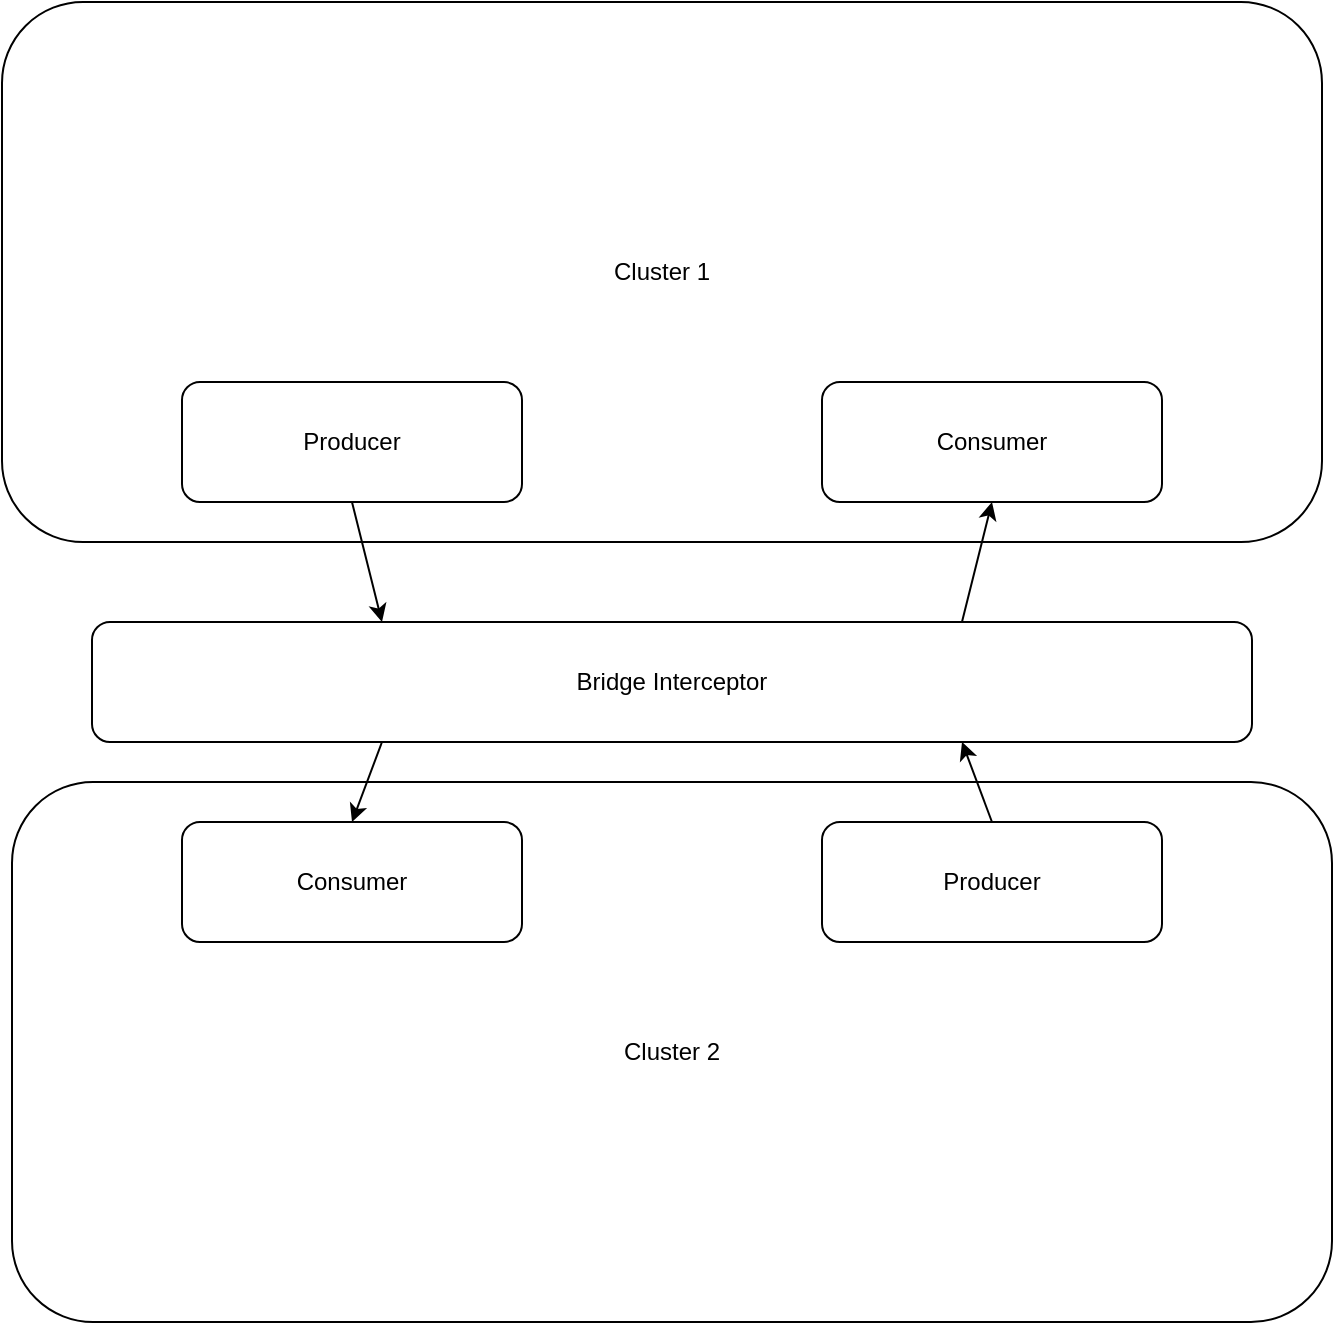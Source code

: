 <mxfile version="16.2.1" type="github"><diagram id="oboEeB2ZAiel5B7vhibJ" name="Page-1"><mxGraphModel dx="1234" dy="791" grid="1" gridSize="10" guides="1" tooltips="1" connect="1" arrows="1" fold="1" page="1" pageScale="1" pageWidth="850" pageHeight="1100" math="0" shadow="0"><root><mxCell id="0"/><mxCell id="1" parent="0"/><mxCell id="rVWjAJIjlMf2q0YCCjkN-3" value="Cluster 1" style="rounded=1;whiteSpace=wrap;html=1;" vertex="1" parent="1"><mxGeometry x="90" y="70" width="660" height="270" as="geometry"/></mxCell><mxCell id="rVWjAJIjlMf2q0YCCjkN-4" value="Cluster 2" style="rounded=1;whiteSpace=wrap;html=1;" vertex="1" parent="1"><mxGeometry x="95" y="460" width="660" height="270" as="geometry"/></mxCell><mxCell id="rVWjAJIjlMf2q0YCCjkN-5" value="Producer" style="rounded=1;whiteSpace=wrap;html=1;" vertex="1" parent="1"><mxGeometry x="180" y="260" width="170" height="60" as="geometry"/></mxCell><mxCell id="rVWjAJIjlMf2q0YCCjkN-6" value="Consumer" style="rounded=1;whiteSpace=wrap;html=1;" vertex="1" parent="1"><mxGeometry x="500" y="260" width="170" height="60" as="geometry"/></mxCell><mxCell id="rVWjAJIjlMf2q0YCCjkN-7" value="Consumer" style="rounded=1;whiteSpace=wrap;html=1;" vertex="1" parent="1"><mxGeometry x="180" y="480" width="170" height="60" as="geometry"/></mxCell><mxCell id="rVWjAJIjlMf2q0YCCjkN-8" value="Producer" style="rounded=1;whiteSpace=wrap;html=1;" vertex="1" parent="1"><mxGeometry x="500" y="480" width="170" height="60" as="geometry"/></mxCell><mxCell id="rVWjAJIjlMf2q0YCCjkN-9" value="&lt;div&gt;Bridge Interceptor&lt;/div&gt;" style="rounded=1;whiteSpace=wrap;html=1;" vertex="1" parent="1"><mxGeometry x="135" y="380" width="580" height="60" as="geometry"/></mxCell><mxCell id="rVWjAJIjlMf2q0YCCjkN-10" value="" style="endArrow=classic;html=1;rounded=0;exitX=0.5;exitY=1;exitDx=0;exitDy=0;entryX=0.25;entryY=0;entryDx=0;entryDy=0;" edge="1" parent="1" source="rVWjAJIjlMf2q0YCCjkN-5" target="rVWjAJIjlMf2q0YCCjkN-9"><mxGeometry width="50" height="50" relative="1" as="geometry"><mxPoint x="400" y="440" as="sourcePoint"/><mxPoint x="450" y="390" as="targetPoint"/></mxGeometry></mxCell><mxCell id="rVWjAJIjlMf2q0YCCjkN-11" value="" style="endArrow=classic;html=1;rounded=0;exitX=0.25;exitY=1;exitDx=0;exitDy=0;entryX=0.5;entryY=0;entryDx=0;entryDy=0;" edge="1" parent="1" source="rVWjAJIjlMf2q0YCCjkN-9" target="rVWjAJIjlMf2q0YCCjkN-7"><mxGeometry width="50" height="50" relative="1" as="geometry"><mxPoint x="400" y="440" as="sourcePoint"/><mxPoint x="450" y="390" as="targetPoint"/></mxGeometry></mxCell><mxCell id="rVWjAJIjlMf2q0YCCjkN-12" value="" style="endArrow=classic;html=1;rounded=0;entryX=0.75;entryY=1;entryDx=0;entryDy=0;exitX=0.5;exitY=0;exitDx=0;exitDy=0;" edge="1" parent="1" source="rVWjAJIjlMf2q0YCCjkN-8" target="rVWjAJIjlMf2q0YCCjkN-9"><mxGeometry width="50" height="50" relative="1" as="geometry"><mxPoint x="400" y="440" as="sourcePoint"/><mxPoint x="450" y="390" as="targetPoint"/></mxGeometry></mxCell><mxCell id="rVWjAJIjlMf2q0YCCjkN-13" value="" style="endArrow=classic;html=1;rounded=0;entryX=0.5;entryY=1;entryDx=0;entryDy=0;exitX=0.75;exitY=0;exitDx=0;exitDy=0;" edge="1" parent="1" source="rVWjAJIjlMf2q0YCCjkN-9" target="rVWjAJIjlMf2q0YCCjkN-6"><mxGeometry width="50" height="50" relative="1" as="geometry"><mxPoint x="400" y="440" as="sourcePoint"/><mxPoint x="450" y="390" as="targetPoint"/></mxGeometry></mxCell></root></mxGraphModel></diagram></mxfile>